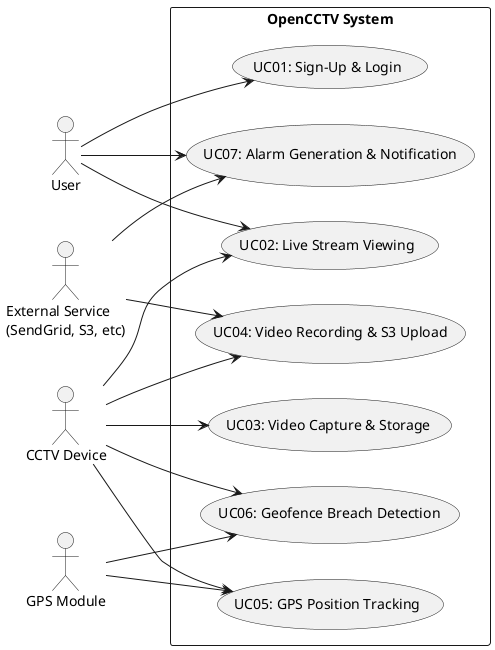 @startuml
left to right direction

actor "User" as user
actor "CCTV Device" as cctv
actor "GPS Module" as gps
actor "External Service\n(SendGrid, S3, etc)" as ext

rectangle "OpenCCTV System" {

  usecase "UC01: Sign-Up & Login" as UC01
  usecase "UC02: Live Stream Viewing" as UC02
  usecase "UC03: Video Capture & Storage" as UC03
  usecase "UC04: Video Recording & S3 Upload" as UC04
  usecase "UC05: GPS Position Tracking" as UC05
  usecase "UC06: Geofence Breach Detection" as UC06
  usecase "UC07: Alarm Generation & Notification" as UC07
}

' actor–use-case relationships
user --> UC01
user --> UC02
user --> UC07

cctv --> UC02
cctv --> UC03
cctv --> UC04
cctv --> UC05
cctv --> UC06

gps --> UC05
gps --> UC06

ext --> UC04
ext --> UC07
@enduml
